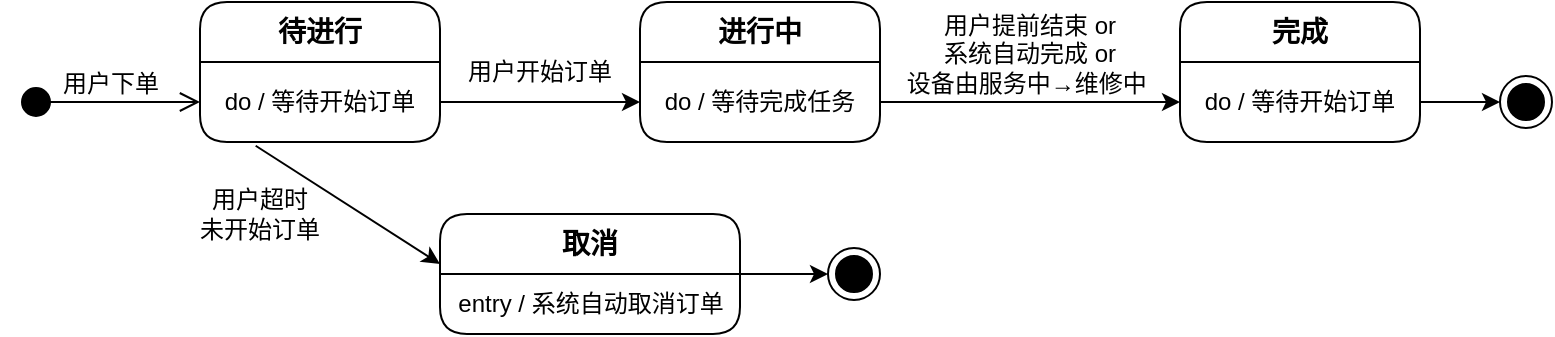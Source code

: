 <mxfile version="26.2.13">
  <diagram name="Page-1" id="58cdce13-f638-feb5-8d6f-7d28b1aa9fa0">
    <mxGraphModel dx="870" dy="468" grid="1" gridSize="10" guides="1" tooltips="1" connect="1" arrows="1" fold="1" page="1" pageScale="1" pageWidth="1100" pageHeight="850" background="none" math="0" shadow="0">
      <root>
        <mxCell id="0" />
        <mxCell id="1" parent="0" />
        <mxCell id="4f30fklRhvHUPw9stEK9-2" value="&lt;div&gt;&lt;font style=&quot;font-size: 12px;&quot;&gt;用户下单&lt;/font&gt;&lt;/div&gt;" style="html=1;verticalAlign=bottom;startArrow=circle;startFill=1;endArrow=open;startSize=6;endSize=8;curved=0;rounded=0;entryX=0;entryY=0.5;entryDx=0;entryDy=0;" parent="1" target="mK-5ngHfiEWChK2sJOaQ-22" edge="1">
          <mxGeometry width="80" relative="1" as="geometry">
            <mxPoint x="70" y="369" as="sourcePoint" />
            <mxPoint x="179.64" y="368.84" as="targetPoint" />
          </mxGeometry>
        </mxCell>
        <mxCell id="mK-5ngHfiEWChK2sJOaQ-21" value="&lt;div&gt;&lt;span style=&quot;background-color: transparent; color: light-dark(rgb(0, 0, 0), rgb(255, 255, 255));&quot;&gt;&lt;b&gt;&lt;font style=&quot;font-size: 14px;&quot;&gt;待进行&lt;/font&gt;&lt;/b&gt;&lt;/span&gt;&lt;/div&gt;" style="swimlane;fontStyle=0;align=center;verticalAlign=top;childLayout=stackLayout;horizontal=1;startSize=30;horizontalStack=0;resizeParent=1;resizeParentMax=0;resizeLast=0;collapsible=0;marginBottom=0;html=1;whiteSpace=wrap;rounded=1;" parent="1" vertex="1">
          <mxGeometry x="160" y="319" width="120" height="70" as="geometry" />
        </mxCell>
        <mxCell id="mK-5ngHfiEWChK2sJOaQ-22" value="do / 等待开始订单" style="text;html=1;strokeColor=none;fillColor=none;align=center;verticalAlign=middle;spacingLeft=4;spacingRight=4;overflow=hidden;rotatable=0;points=[[0,0.5],[1,0.5]];portConstraint=eastwest;whiteSpace=wrap;" parent="mK-5ngHfiEWChK2sJOaQ-21" vertex="1">
          <mxGeometry y="30" width="120" height="40" as="geometry" />
        </mxCell>
        <mxCell id="_2dIT_EQDoWNExwNnxHi-4" value="&lt;div&gt;&lt;span style=&quot;background-color: transparent; color: light-dark(rgb(0, 0, 0), rgb(255, 255, 255));&quot;&gt;&lt;b&gt;&lt;font style=&quot;font-size: 14px;&quot;&gt;进行中&lt;/font&gt;&lt;/b&gt;&lt;/span&gt;&lt;/div&gt;" style="swimlane;fontStyle=0;align=center;verticalAlign=top;childLayout=stackLayout;horizontal=1;startSize=30;horizontalStack=0;resizeParent=1;resizeParentMax=0;resizeLast=0;collapsible=0;marginBottom=0;html=1;whiteSpace=wrap;rounded=1;" parent="1" vertex="1">
          <mxGeometry x="380" y="319" width="120" height="70" as="geometry" />
        </mxCell>
        <mxCell id="_2dIT_EQDoWNExwNnxHi-5" value="do / 等待&lt;span style=&quot;background-color: transparent; color: light-dark(rgb(0, 0, 0), rgb(255, 255, 255));&quot;&gt;完成任务&lt;/span&gt;" style="text;html=1;strokeColor=none;fillColor=none;align=center;verticalAlign=middle;spacingLeft=4;spacingRight=4;overflow=hidden;rotatable=0;points=[[0,0.5],[1,0.5]];portConstraint=eastwest;whiteSpace=wrap;" parent="_2dIT_EQDoWNExwNnxHi-4" vertex="1">
          <mxGeometry y="30" width="120" height="40" as="geometry" />
        </mxCell>
        <mxCell id="_2dIT_EQDoWNExwNnxHi-6" value="&lt;div&gt;&lt;span style=&quot;background-color: transparent; color: light-dark(rgb(0, 0, 0), rgb(255, 255, 255));&quot;&gt;&lt;b&gt;&lt;font style=&quot;font-size: 14px;&quot;&gt;取消&lt;/font&gt;&lt;/b&gt;&lt;/span&gt;&lt;/div&gt;" style="swimlane;fontStyle=0;align=center;verticalAlign=top;childLayout=stackLayout;horizontal=1;startSize=30;horizontalStack=0;resizeParent=1;resizeParentMax=0;resizeLast=0;collapsible=0;marginBottom=0;html=1;whiteSpace=wrap;rounded=1;" parent="1" vertex="1">
          <mxGeometry x="280" y="425" width="150" height="60" as="geometry" />
        </mxCell>
        <mxCell id="4TsXs6YmuCoAg7Lof6Ya-7" value="entry / 系统自动取消订单" style="text;html=1;align=center;verticalAlign=middle;resizable=0;points=[];autosize=1;strokeColor=none;fillColor=none;" vertex="1" parent="_2dIT_EQDoWNExwNnxHi-6">
          <mxGeometry y="30" width="150" height="30" as="geometry" />
        </mxCell>
        <mxCell id="_2dIT_EQDoWNExwNnxHi-8" value="&lt;div&gt;&lt;span style=&quot;background-color: transparent; color: light-dark(rgb(0, 0, 0), rgb(255, 255, 255));&quot;&gt;&lt;b&gt;&lt;font style=&quot;font-size: 14px;&quot;&gt;完成&lt;/font&gt;&lt;/b&gt;&lt;/span&gt;&lt;/div&gt;" style="swimlane;fontStyle=0;align=center;verticalAlign=top;childLayout=stackLayout;horizontal=1;startSize=30;horizontalStack=0;resizeParent=1;resizeParentMax=0;resizeLast=0;collapsible=0;marginBottom=0;html=1;whiteSpace=wrap;rounded=1;" parent="1" vertex="1">
          <mxGeometry x="650" y="319" width="120" height="70" as="geometry" />
        </mxCell>
        <mxCell id="_2dIT_EQDoWNExwNnxHi-9" value="do / 等待开始订单" style="text;html=1;strokeColor=none;fillColor=none;align=center;verticalAlign=middle;spacingLeft=4;spacingRight=4;overflow=hidden;rotatable=0;points=[[0,0.5],[1,0.5]];portConstraint=eastwest;whiteSpace=wrap;" parent="_2dIT_EQDoWNExwNnxHi-8" vertex="1">
          <mxGeometry y="30" width="120" height="40" as="geometry" />
        </mxCell>
        <mxCell id="_2dIT_EQDoWNExwNnxHi-10" style="edgeStyle=orthogonalEdgeStyle;rounded=0;orthogonalLoop=1;jettySize=auto;html=1;exitX=1;exitY=0.5;exitDx=0;exitDy=0;entryX=0;entryY=0.5;entryDx=0;entryDy=0;" parent="1" source="mK-5ngHfiEWChK2sJOaQ-22" target="_2dIT_EQDoWNExwNnxHi-5" edge="1">
          <mxGeometry relative="1" as="geometry" />
        </mxCell>
        <mxCell id="_2dIT_EQDoWNExwNnxHi-11" style="edgeStyle=orthogonalEdgeStyle;rounded=0;orthogonalLoop=1;jettySize=auto;html=1;exitX=1;exitY=0.5;exitDx=0;exitDy=0;entryX=0;entryY=0.5;entryDx=0;entryDy=0;" parent="1" source="_2dIT_EQDoWNExwNnxHi-5" target="_2dIT_EQDoWNExwNnxHi-9" edge="1">
          <mxGeometry relative="1" as="geometry" />
        </mxCell>
        <mxCell id="_2dIT_EQDoWNExwNnxHi-13" value="" style="ellipse;html=1;shape=endState;fillColor=strokeColor;" parent="1" vertex="1">
          <mxGeometry x="810" y="356" width="26" height="26" as="geometry" />
        </mxCell>
        <mxCell id="_2dIT_EQDoWNExwNnxHi-14" value="用户开始订单" style="text;html=1;align=center;verticalAlign=middle;whiteSpace=wrap;rounded=0;spacing=0;" parent="1" vertex="1">
          <mxGeometry x="295" y="339" width="70" height="30" as="geometry" />
        </mxCell>
        <mxCell id="4TsXs6YmuCoAg7Lof6Ya-1" value="用户提前结束 or&lt;div&gt;系统自动完成 or&lt;/div&gt;&lt;div&gt;设备由服务中→维修中&amp;nbsp;&lt;/div&gt;" style="text;html=1;align=center;verticalAlign=middle;whiteSpace=wrap;rounded=0;spacing=0;" vertex="1" parent="1">
          <mxGeometry x="510" y="330" width="130" height="30" as="geometry" />
        </mxCell>
        <mxCell id="4TsXs6YmuCoAg7Lof6Ya-3" style="edgeStyle=orthogonalEdgeStyle;rounded=0;orthogonalLoop=1;jettySize=auto;html=1;exitX=1;exitY=0.5;exitDx=0;exitDy=0;entryX=0;entryY=0.5;entryDx=0;entryDy=0;" edge="1" parent="1" source="_2dIT_EQDoWNExwNnxHi-9" target="_2dIT_EQDoWNExwNnxHi-13">
          <mxGeometry relative="1" as="geometry" />
        </mxCell>
        <mxCell id="4TsXs6YmuCoAg7Lof6Ya-4" value="" style="endArrow=classic;html=1;rounded=0;exitX=0.232;exitY=1.047;exitDx=0;exitDy=0;exitPerimeter=0;" edge="1" parent="1" source="mK-5ngHfiEWChK2sJOaQ-22">
          <mxGeometry width="50" height="50" relative="1" as="geometry">
            <mxPoint x="230" y="500" as="sourcePoint" />
            <mxPoint x="280" y="450" as="targetPoint" />
          </mxGeometry>
        </mxCell>
        <mxCell id="4TsXs6YmuCoAg7Lof6Ya-5" value="用户超时&lt;div&gt;未开始订单&lt;/div&gt;" style="text;html=1;align=center;verticalAlign=middle;whiteSpace=wrap;rounded=0;" vertex="1" parent="1">
          <mxGeometry x="150" y="410" width="80" height="30" as="geometry" />
        </mxCell>
        <mxCell id="4TsXs6YmuCoAg7Lof6Ya-9" value="" style="ellipse;html=1;shape=endState;fillColor=strokeColor;" vertex="1" parent="1">
          <mxGeometry x="474" y="442" width="26" height="26" as="geometry" />
        </mxCell>
        <mxCell id="4TsXs6YmuCoAg7Lof6Ya-11" value="" style="endArrow=classic;html=1;rounded=0;entryX=0;entryY=0.5;entryDx=0;entryDy=0;" edge="1" parent="1" target="4TsXs6YmuCoAg7Lof6Ya-9">
          <mxGeometry width="50" height="50" relative="1" as="geometry">
            <mxPoint x="430" y="455" as="sourcePoint" />
            <mxPoint x="480" y="405" as="targetPoint" />
          </mxGeometry>
        </mxCell>
      </root>
    </mxGraphModel>
  </diagram>
</mxfile>
